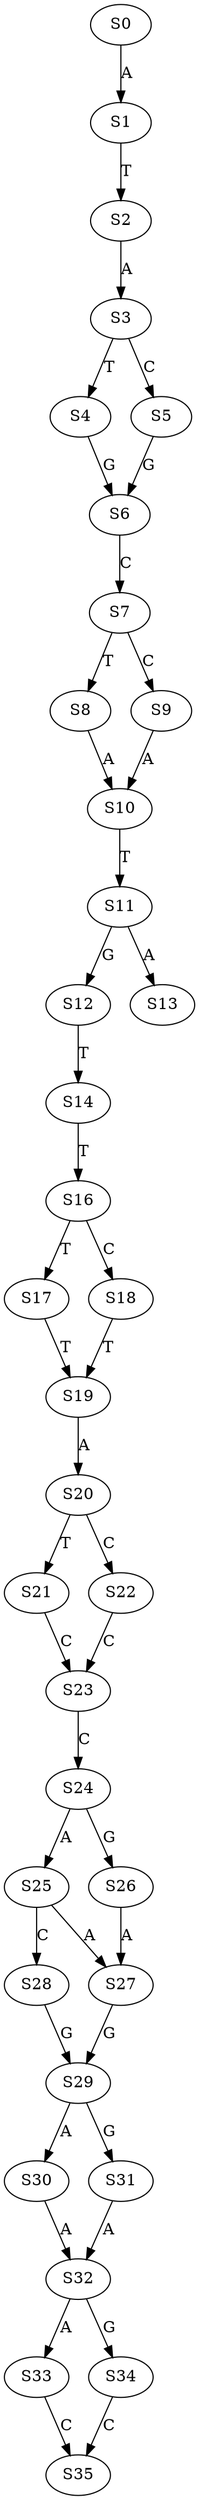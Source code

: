 strict digraph  {
	S0 -> S1 [ label = A ];
	S1 -> S2 [ label = T ];
	S2 -> S3 [ label = A ];
	S3 -> S4 [ label = T ];
	S3 -> S5 [ label = C ];
	S4 -> S6 [ label = G ];
	S5 -> S6 [ label = G ];
	S6 -> S7 [ label = C ];
	S7 -> S8 [ label = T ];
	S7 -> S9 [ label = C ];
	S8 -> S10 [ label = A ];
	S9 -> S10 [ label = A ];
	S10 -> S11 [ label = T ];
	S11 -> S12 [ label = G ];
	S11 -> S13 [ label = A ];
	S12 -> S14 [ label = T ];
	S14 -> S16 [ label = T ];
	S16 -> S17 [ label = T ];
	S16 -> S18 [ label = C ];
	S17 -> S19 [ label = T ];
	S18 -> S19 [ label = T ];
	S19 -> S20 [ label = A ];
	S20 -> S21 [ label = T ];
	S20 -> S22 [ label = C ];
	S21 -> S23 [ label = C ];
	S22 -> S23 [ label = C ];
	S23 -> S24 [ label = C ];
	S24 -> S25 [ label = A ];
	S24 -> S26 [ label = G ];
	S25 -> S27 [ label = A ];
	S25 -> S28 [ label = C ];
	S26 -> S27 [ label = A ];
	S27 -> S29 [ label = G ];
	S28 -> S29 [ label = G ];
	S29 -> S30 [ label = A ];
	S29 -> S31 [ label = G ];
	S30 -> S32 [ label = A ];
	S31 -> S32 [ label = A ];
	S32 -> S33 [ label = A ];
	S32 -> S34 [ label = G ];
	S33 -> S35 [ label = C ];
	S34 -> S35 [ label = C ];
}
